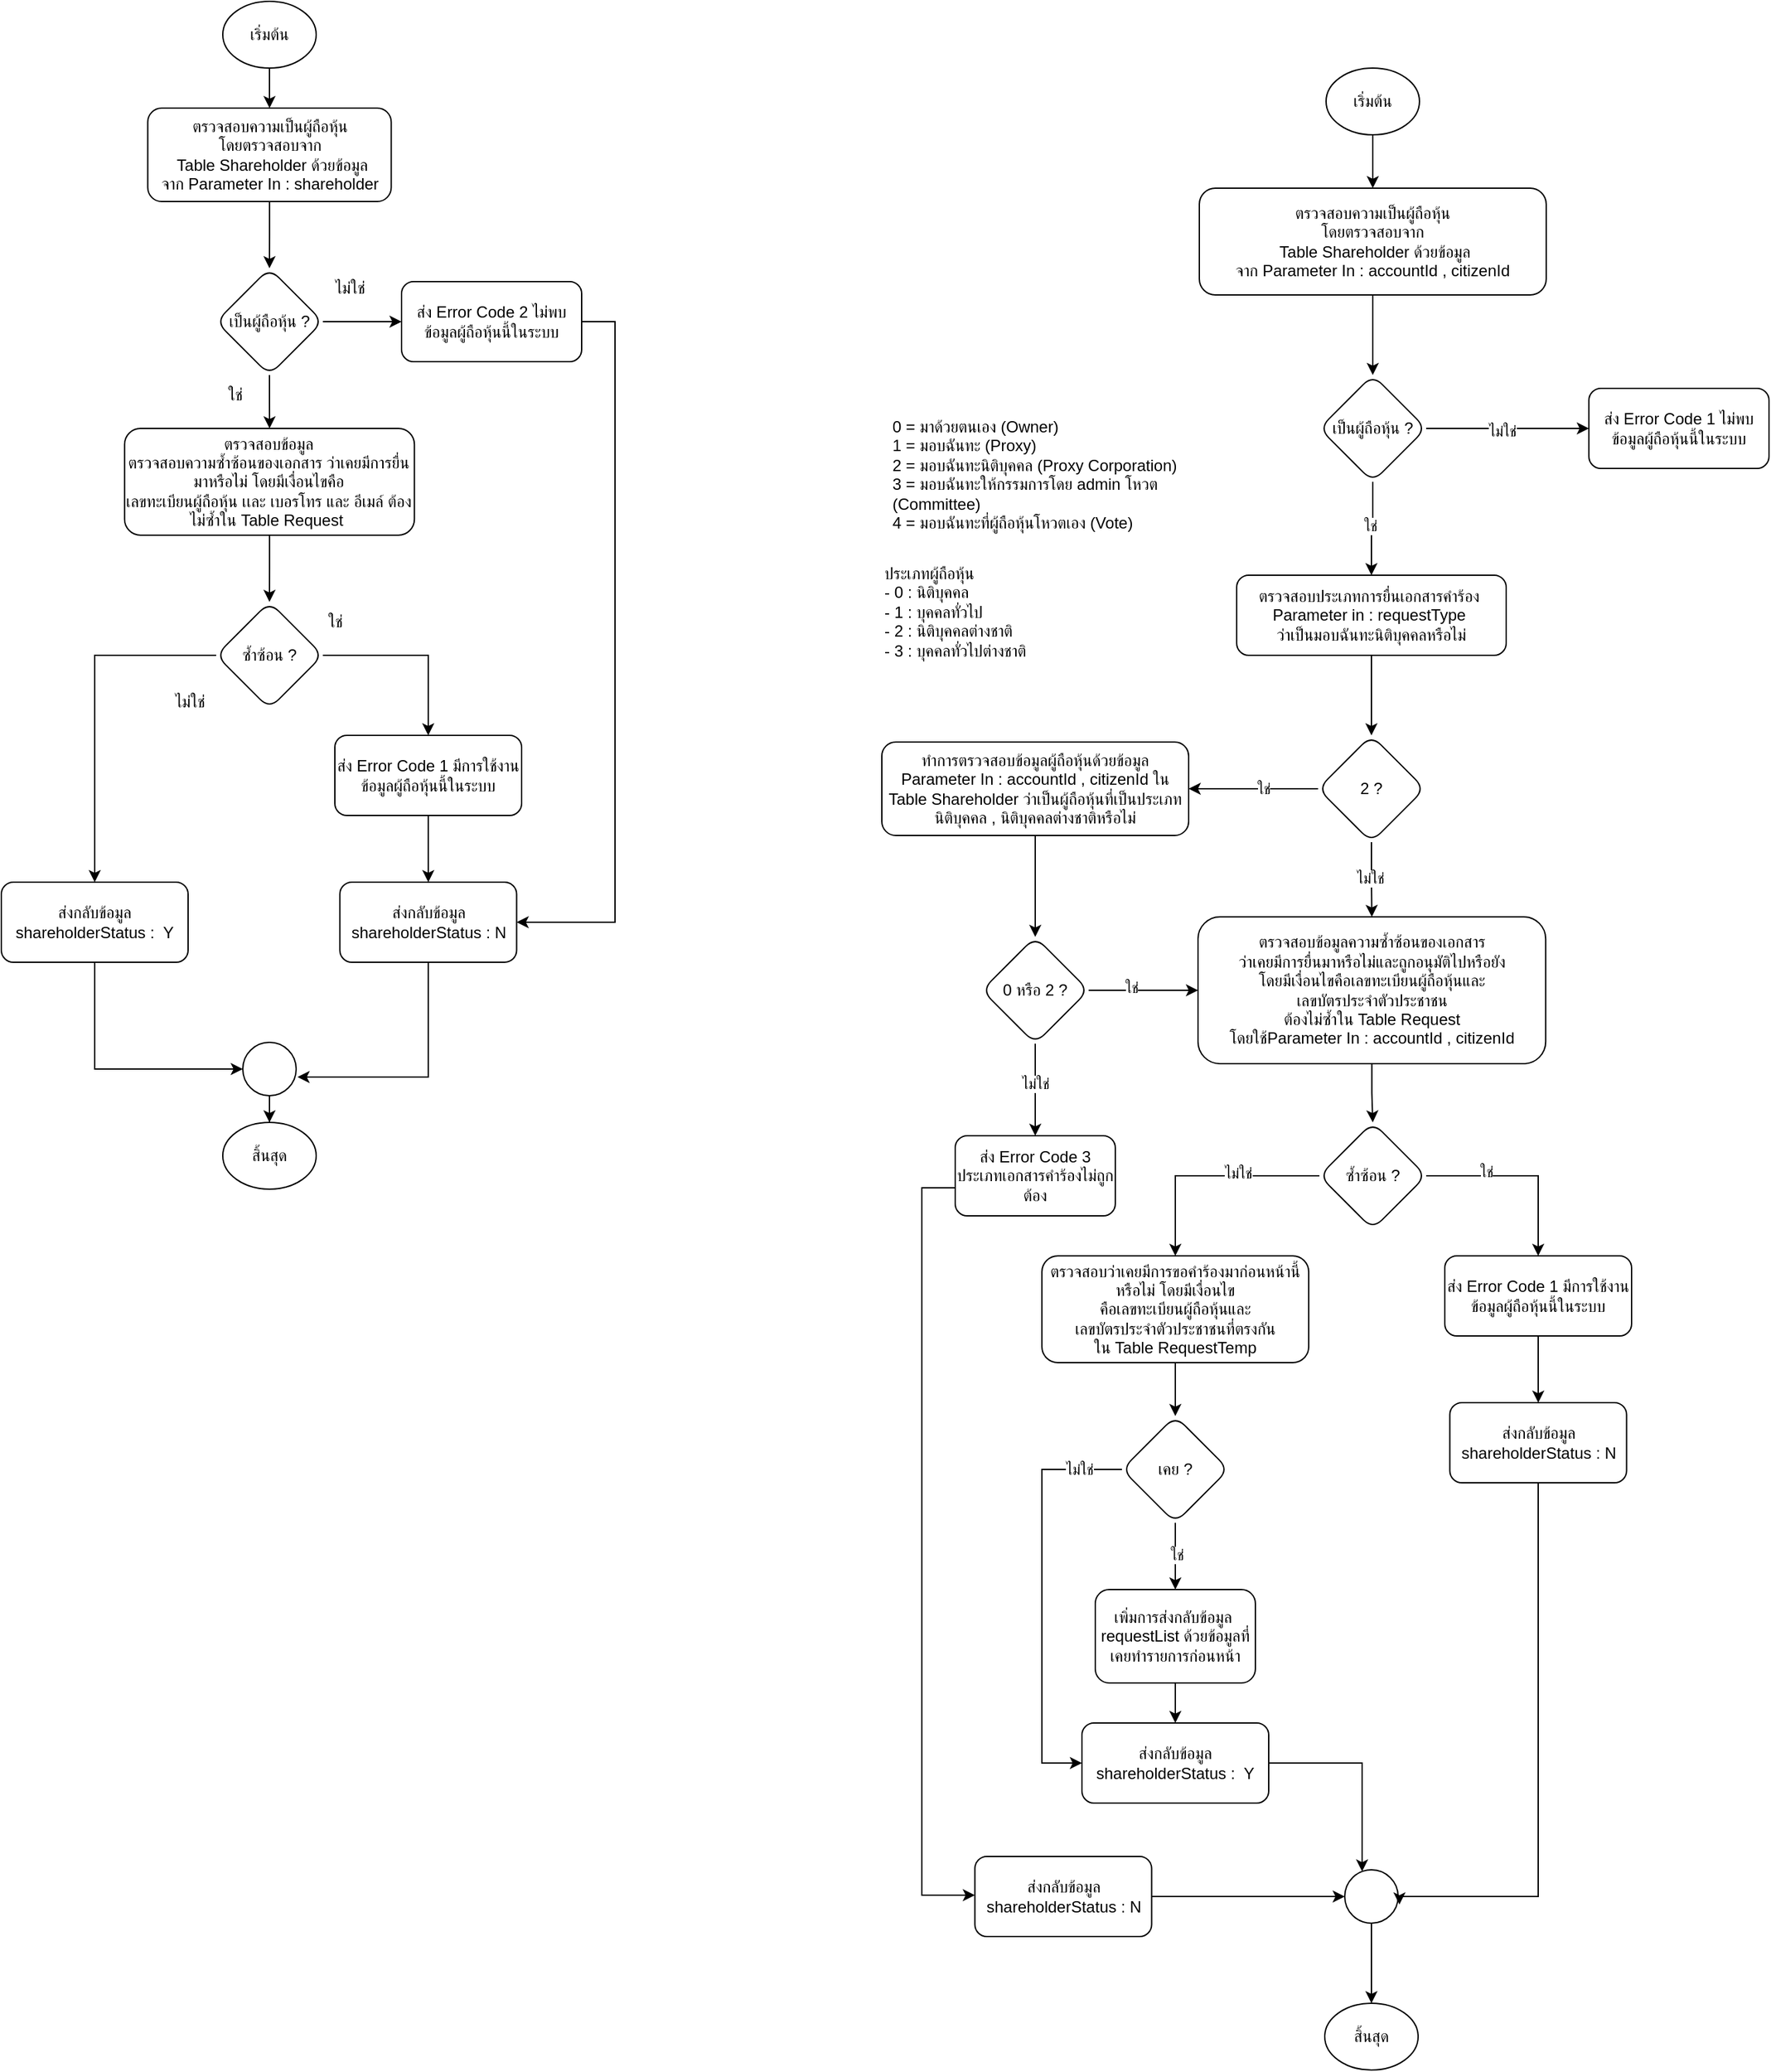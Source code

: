 <mxfile version="20.3.7" type="github">
  <diagram id="r1KlR5gyU6nK87SkoTvP" name="หน้า-1">
    <mxGraphModel dx="356" dy="768" grid="1" gridSize="10" guides="1" tooltips="1" connect="1" arrows="1" fold="1" page="1" pageScale="1" pageWidth="827" pageHeight="1169" math="0" shadow="0">
      <root>
        <mxCell id="0" />
        <mxCell id="1" parent="0" />
        <mxCell id="m3CZalvDAAZhXAgWsh8W-37" value="" style="edgeStyle=orthogonalEdgeStyle;rounded=0;orthogonalLoop=1;jettySize=auto;html=1;" parent="1" source="m3CZalvDAAZhXAgWsh8W-38" target="m3CZalvDAAZhXAgWsh8W-49" edge="1">
          <mxGeometry relative="1" as="geometry">
            <mxPoint x="935" y="100" as="targetPoint" />
          </mxGeometry>
        </mxCell>
        <mxCell id="m3CZalvDAAZhXAgWsh8W-38" value="เริ่มต้น" style="ellipse;whiteSpace=wrap;html=1;" parent="1" vertex="1">
          <mxGeometry x="1206" y="20" width="70" height="50" as="geometry" />
        </mxCell>
        <mxCell id="m3CZalvDAAZhXAgWsh8W-49" value="ตรวจสอบความเป็นผู้ถือหุ้น &lt;br&gt;โดยตรวจสอบจาก&lt;br&gt;&amp;nbsp;Table Shareholder ด้วยข้อมูล&lt;br&gt;จาก Parameter In : shareholder" style="whiteSpace=wrap;html=1;rounded=1;" parent="1" vertex="1">
          <mxGeometry x="1149.75" y="100" width="182.5" height="70" as="geometry" />
        </mxCell>
        <mxCell id="m3CZalvDAAZhXAgWsh8W-54" value="เป็นผู้ถือหุ้น ?" style="rhombus;whiteSpace=wrap;html=1;rounded=1;" parent="1" vertex="1">
          <mxGeometry x="1201" y="220" width="80" height="80" as="geometry" />
        </mxCell>
        <mxCell id="m3CZalvDAAZhXAgWsh8W-47" value="" style="edgeStyle=orthogonalEdgeStyle;rounded=0;orthogonalLoop=1;jettySize=auto;html=1;" parent="1" source="m3CZalvDAAZhXAgWsh8W-49" target="m3CZalvDAAZhXAgWsh8W-54" edge="1">
          <mxGeometry relative="1" as="geometry" />
        </mxCell>
        <mxCell id="m3CZalvDAAZhXAgWsh8W-55" value="ไม่ใช่" style="text;html=1;align=center;verticalAlign=middle;resizable=0;points=[];autosize=1;strokeColor=none;fillColor=none;" parent="1" vertex="1">
          <mxGeometry x="1276" y="220" width="50" height="30" as="geometry" />
        </mxCell>
        <mxCell id="m3CZalvDAAZhXAgWsh8W-78" value="ส่ง Error Code 2 ไม่พบข้อมูลผู้ถือหุ้นนี้ในระบบ" style="whiteSpace=wrap;html=1;rounded=1;" parent="1" vertex="1">
          <mxGeometry x="1340" y="230" width="135" height="60" as="geometry" />
        </mxCell>
        <mxCell id="m3CZalvDAAZhXAgWsh8W-79" value="" style="edgeStyle=orthogonalEdgeStyle;rounded=0;orthogonalLoop=1;jettySize=auto;html=1;" parent="1" source="m3CZalvDAAZhXAgWsh8W-54" target="m3CZalvDAAZhXAgWsh8W-78" edge="1">
          <mxGeometry relative="1" as="geometry" />
        </mxCell>
        <mxCell id="m3CZalvDAAZhXAgWsh8W-82" value="ตรวจสอบข้อมูล&lt;br&gt;ตรวจสอบความซ้ำซ้อนของเอกสาร ว่าเคยมีการยื่นมาหรือไม่ โดยมีเงื่อนไขคือ &lt;br&gt;เลขทะเบียนผู้ถือหุ้น เเละ เบอรโทร และ อีเมล์ ต้องไม่ซ้ำใน Table Request&amp;nbsp;" style="whiteSpace=wrap;html=1;rounded=1;" parent="1" vertex="1">
          <mxGeometry x="1132.38" y="340" width="217.25" height="80" as="geometry" />
        </mxCell>
        <mxCell id="m3CZalvDAAZhXAgWsh8W-83" value="" style="edgeStyle=orthogonalEdgeStyle;rounded=0;orthogonalLoop=1;jettySize=auto;html=1;" parent="1" source="m3CZalvDAAZhXAgWsh8W-54" target="m3CZalvDAAZhXAgWsh8W-82" edge="1">
          <mxGeometry relative="1" as="geometry" />
        </mxCell>
        <mxCell id="m3CZalvDAAZhXAgWsh8W-84" value="ใช่" style="text;html=1;align=center;verticalAlign=middle;resizable=0;points=[];autosize=1;strokeColor=none;fillColor=none;" parent="1" vertex="1">
          <mxGeometry x="1195" y="300" width="40" height="30" as="geometry" />
        </mxCell>
        <mxCell id="m3CZalvDAAZhXAgWsh8W-85" value="ซ้ำซ้อน ?" style="rhombus;whiteSpace=wrap;html=1;rounded=1;" parent="1" vertex="1">
          <mxGeometry x="1201" y="470" width="80" height="80" as="geometry" />
        </mxCell>
        <mxCell id="m3CZalvDAAZhXAgWsh8W-86" value="" style="edgeStyle=orthogonalEdgeStyle;rounded=0;orthogonalLoop=1;jettySize=auto;html=1;" parent="1" source="m3CZalvDAAZhXAgWsh8W-82" target="m3CZalvDAAZhXAgWsh8W-85" edge="1">
          <mxGeometry relative="1" as="geometry" />
        </mxCell>
        <mxCell id="bMhZwO3Ds9dMaz-KzJur-4" style="edgeStyle=orthogonalEdgeStyle;rounded=0;orthogonalLoop=1;jettySize=auto;html=1;endArrow=classic;endFill=1;" parent="1" source="m3CZalvDAAZhXAgWsh8W-87" target="m3CZalvDAAZhXAgWsh8W-93" edge="1">
          <mxGeometry relative="1" as="geometry">
            <Array as="points" />
          </mxGeometry>
        </mxCell>
        <mxCell id="m3CZalvDAAZhXAgWsh8W-87" value="ส่ง Error Code 1 มีการใช้งานข้อมูลผู้ถือหุ้นนี้ในระบบ" style="whiteSpace=wrap;html=1;rounded=1;" parent="1" vertex="1">
          <mxGeometry x="1290" y="570" width="140" height="60" as="geometry" />
        </mxCell>
        <mxCell id="m3CZalvDAAZhXAgWsh8W-88" value="" style="edgeStyle=orthogonalEdgeStyle;rounded=0;orthogonalLoop=1;jettySize=auto;html=1;" parent="1" source="m3CZalvDAAZhXAgWsh8W-85" target="m3CZalvDAAZhXAgWsh8W-87" edge="1">
          <mxGeometry relative="1" as="geometry" />
        </mxCell>
        <mxCell id="m3CZalvDAAZhXAgWsh8W-89" value="ส่งกลับข้อมูล&lt;br&gt;shareholderStatus :&amp;nbsp; Y" style="whiteSpace=wrap;html=1;rounded=1;" parent="1" vertex="1">
          <mxGeometry x="1040" y="680" width="140" height="60" as="geometry" />
        </mxCell>
        <mxCell id="m3CZalvDAAZhXAgWsh8W-90" value="" style="edgeStyle=orthogonalEdgeStyle;rounded=0;orthogonalLoop=1;jettySize=auto;html=1;" parent="1" source="m3CZalvDAAZhXAgWsh8W-85" target="m3CZalvDAAZhXAgWsh8W-89" edge="1">
          <mxGeometry relative="1" as="geometry" />
        </mxCell>
        <mxCell id="m3CZalvDAAZhXAgWsh8W-91" value="ไม่ใช่" style="text;html=1;align=center;verticalAlign=middle;resizable=0;points=[];autosize=1;strokeColor=none;fillColor=none;" parent="1" vertex="1">
          <mxGeometry x="1156" y="530" width="50" height="30" as="geometry" />
        </mxCell>
        <mxCell id="m3CZalvDAAZhXAgWsh8W-92" value="ใช่" style="text;html=1;align=center;verticalAlign=middle;resizable=0;points=[];autosize=1;strokeColor=none;fillColor=none;" parent="1" vertex="1">
          <mxGeometry x="1270" y="470" width="40" height="30" as="geometry" />
        </mxCell>
        <mxCell id="bMhZwO3Ds9dMaz-KzJur-5" style="edgeStyle=orthogonalEdgeStyle;rounded=0;orthogonalLoop=1;jettySize=auto;html=1;entryX=1.025;entryY=0.65;entryDx=0;entryDy=0;entryPerimeter=0;endArrow=classic;endFill=1;exitX=0.5;exitY=1;exitDx=0;exitDy=0;" parent="1" source="m3CZalvDAAZhXAgWsh8W-93" target="m3CZalvDAAZhXAgWsh8W-98" edge="1">
          <mxGeometry relative="1" as="geometry">
            <Array as="points">
              <mxPoint x="1360" y="826" />
            </Array>
          </mxGeometry>
        </mxCell>
        <mxCell id="m3CZalvDAAZhXAgWsh8W-93" value="ส่งกลับข้อมูล&lt;br&gt;shareholderStatus : N" style="whiteSpace=wrap;html=1;rounded=1;" parent="1" vertex="1">
          <mxGeometry x="1293.75" y="680" width="132.5" height="60" as="geometry" />
        </mxCell>
        <mxCell id="m3CZalvDAAZhXAgWsh8W-94" value="" style="edgeStyle=orthogonalEdgeStyle;rounded=0;orthogonalLoop=1;jettySize=auto;html=1;" parent="1" source="m3CZalvDAAZhXAgWsh8W-78" target="m3CZalvDAAZhXAgWsh8W-93" edge="1">
          <mxGeometry relative="1" as="geometry">
            <Array as="points">
              <mxPoint x="1500" y="260" />
              <mxPoint x="1500" y="710" />
            </Array>
          </mxGeometry>
        </mxCell>
        <mxCell id="m3CZalvDAAZhXAgWsh8W-98" value="" style="ellipse;whiteSpace=wrap;html=1;rounded=1;" parent="1" vertex="1">
          <mxGeometry x="1221" y="800" width="40" height="40" as="geometry" />
        </mxCell>
        <mxCell id="m3CZalvDAAZhXAgWsh8W-99" value="" style="edgeStyle=orthogonalEdgeStyle;rounded=0;orthogonalLoop=1;jettySize=auto;html=1;endArrow=classic;endFill=1;" parent="1" source="m3CZalvDAAZhXAgWsh8W-89" target="m3CZalvDAAZhXAgWsh8W-98" edge="1">
          <mxGeometry relative="1" as="geometry">
            <Array as="points">
              <mxPoint x="1110" y="820" />
            </Array>
          </mxGeometry>
        </mxCell>
        <mxCell id="m3CZalvDAAZhXAgWsh8W-103" value="สิ้นสุด" style="ellipse;whiteSpace=wrap;html=1;" parent="1" vertex="1">
          <mxGeometry x="1206" y="860" width="70" height="50" as="geometry" />
        </mxCell>
        <mxCell id="m3CZalvDAAZhXAgWsh8W-105" value="" style="edgeStyle=orthogonalEdgeStyle;rounded=0;orthogonalLoop=1;jettySize=auto;html=1;endArrow=classic;endFill=1;" parent="1" source="m3CZalvDAAZhXAgWsh8W-98" target="m3CZalvDAAZhXAgWsh8W-103" edge="1">
          <mxGeometry relative="1" as="geometry" />
        </mxCell>
        <mxCell id="zz5HTruH1Tc7sFbsONm3-3" value="เริ่มต้น" style="ellipse;whiteSpace=wrap;html=1;" vertex="1" parent="1">
          <mxGeometry x="2033" y="70" width="70" height="50" as="geometry" />
        </mxCell>
        <mxCell id="zz5HTruH1Tc7sFbsONm3-14" value="" style="edgeStyle=orthogonalEdgeStyle;rounded=0;orthogonalLoop=1;jettySize=auto;html=1;" edge="1" parent="1" source="zz5HTruH1Tc7sFbsONm3-4" target="zz5HTruH1Tc7sFbsONm3-5">
          <mxGeometry relative="1" as="geometry" />
        </mxCell>
        <mxCell id="zz5HTruH1Tc7sFbsONm3-4" value="ตรวจสอบความเป็นผู้ถือหุ้น &lt;br&gt;โดยตรวจสอบจาก&lt;br&gt;&amp;nbsp;Table Shareholder ด้วยข้อมูล&lt;br&gt;จาก Parameter In : accountId , citizenId" style="whiteSpace=wrap;html=1;rounded=1;" vertex="1" parent="1">
          <mxGeometry x="1938" y="160" width="260" height="80" as="geometry" />
        </mxCell>
        <mxCell id="zz5HTruH1Tc7sFbsONm3-2" value="" style="edgeStyle=orthogonalEdgeStyle;rounded=0;orthogonalLoop=1;jettySize=auto;html=1;" edge="1" parent="1" source="zz5HTruH1Tc7sFbsONm3-3" target="zz5HTruH1Tc7sFbsONm3-4">
          <mxGeometry relative="1" as="geometry">
            <mxPoint x="1735.25" y="180" as="targetPoint" />
          </mxGeometry>
        </mxCell>
        <mxCell id="zz5HTruH1Tc7sFbsONm3-17" value="" style="edgeStyle=orthogonalEdgeStyle;rounded=0;orthogonalLoop=1;jettySize=auto;html=1;" edge="1" parent="1" source="zz5HTruH1Tc7sFbsONm3-5" target="zz5HTruH1Tc7sFbsONm3-16">
          <mxGeometry relative="1" as="geometry" />
        </mxCell>
        <mxCell id="zz5HTruH1Tc7sFbsONm3-18" value="ใช่" style="edgeLabel;html=1;align=center;verticalAlign=middle;resizable=0;points=[];" vertex="1" connectable="0" parent="zz5HTruH1Tc7sFbsONm3-17">
          <mxGeometry x="-0.071" y="-2" relative="1" as="geometry">
            <mxPoint as="offset" />
          </mxGeometry>
        </mxCell>
        <mxCell id="zz5HTruH1Tc7sFbsONm3-5" value="เป็นผู้ถือหุ้น ?" style="rhombus;whiteSpace=wrap;html=1;rounded=1;" vertex="1" parent="1">
          <mxGeometry x="2028" y="300" width="80" height="80" as="geometry" />
        </mxCell>
        <mxCell id="zz5HTruH1Tc7sFbsONm3-8" value="ส่ง Error Code 1 ไม่พบข้อมูลผู้ถือหุ้นนี้ในระบบ" style="whiteSpace=wrap;html=1;rounded=1;" vertex="1" parent="1">
          <mxGeometry x="2230" y="310" width="135" height="60" as="geometry" />
        </mxCell>
        <mxCell id="zz5HTruH1Tc7sFbsONm3-9" value="" style="edgeStyle=orthogonalEdgeStyle;rounded=0;orthogonalLoop=1;jettySize=auto;html=1;" edge="1" parent="1" source="zz5HTruH1Tc7sFbsONm3-5" target="zz5HTruH1Tc7sFbsONm3-8">
          <mxGeometry relative="1" as="geometry" />
        </mxCell>
        <mxCell id="zz5HTruH1Tc7sFbsONm3-15" value="ไม่ใช่" style="edgeLabel;html=1;align=center;verticalAlign=middle;resizable=0;points=[];" vertex="1" connectable="0" parent="zz5HTruH1Tc7sFbsONm3-9">
          <mxGeometry x="-0.075" y="-2" relative="1" as="geometry">
            <mxPoint as="offset" />
          </mxGeometry>
        </mxCell>
        <mxCell id="zz5HTruH1Tc7sFbsONm3-20" value="" style="edgeStyle=orthogonalEdgeStyle;rounded=0;orthogonalLoop=1;jettySize=auto;html=1;" edge="1" parent="1" source="zz5HTruH1Tc7sFbsONm3-16" target="zz5HTruH1Tc7sFbsONm3-19">
          <mxGeometry relative="1" as="geometry" />
        </mxCell>
        <mxCell id="zz5HTruH1Tc7sFbsONm3-16" value="ตรวจสอบประเภทการยื่นเอกสารคำร้อง&amp;nbsp;&lt;br&gt;Parameter in : requestType&amp;nbsp;&lt;br&gt;ว่าเป็นมอบฉันทะนิติบุคคลหรือไม่" style="whiteSpace=wrap;html=1;rounded=1;" vertex="1" parent="1">
          <mxGeometry x="1966" y="450" width="202" height="60" as="geometry" />
        </mxCell>
        <mxCell id="zz5HTruH1Tc7sFbsONm3-23" value="" style="edgeStyle=orthogonalEdgeStyle;rounded=0;orthogonalLoop=1;jettySize=auto;html=1;" edge="1" parent="1" source="zz5HTruH1Tc7sFbsONm3-19" target="zz5HTruH1Tc7sFbsONm3-39">
          <mxGeometry relative="1" as="geometry">
            <mxPoint x="2068.053" y="720" as="targetPoint" />
          </mxGeometry>
        </mxCell>
        <mxCell id="zz5HTruH1Tc7sFbsONm3-25" value="ไม่ใช่" style="edgeLabel;html=1;align=center;verticalAlign=middle;resizable=0;points=[];" vertex="1" connectable="0" parent="zz5HTruH1Tc7sFbsONm3-23">
          <mxGeometry x="-0.034" y="1" relative="1" as="geometry">
            <mxPoint x="-2" as="offset" />
          </mxGeometry>
        </mxCell>
        <mxCell id="zz5HTruH1Tc7sFbsONm3-27" value="" style="edgeStyle=orthogonalEdgeStyle;rounded=0;orthogonalLoop=1;jettySize=auto;html=1;" edge="1" parent="1" source="zz5HTruH1Tc7sFbsONm3-19" target="zz5HTruH1Tc7sFbsONm3-26">
          <mxGeometry relative="1" as="geometry" />
        </mxCell>
        <mxCell id="zz5HTruH1Tc7sFbsONm3-28" value="ใช่" style="edgeLabel;html=1;align=center;verticalAlign=middle;resizable=0;points=[];" vertex="1" connectable="0" parent="zz5HTruH1Tc7sFbsONm3-27">
          <mxGeometry x="-0.156" y="3" relative="1" as="geometry">
            <mxPoint y="-3" as="offset" />
          </mxGeometry>
        </mxCell>
        <mxCell id="zz5HTruH1Tc7sFbsONm3-19" value="2 ?" style="rhombus;whiteSpace=wrap;html=1;rounded=1;" vertex="1" parent="1">
          <mxGeometry x="2027" y="570" width="80" height="80" as="geometry" />
        </mxCell>
        <mxCell id="zz5HTruH1Tc7sFbsONm3-21" value="0 = มาด้วยตนเอง (Owner)&#xa;1 = มอบฉันทะ (Proxy)&#xa;2 = มอบฉันทะนิติบุคคล (Proxy Corporation)&#xa;3 = มอบฉันทะให้กรรมการโดย admin โหวต (Committee)&#xa;4 = มอบฉันทะที่ผู้ถือหุ้นโหวตเอง (Vote)" style="text;whiteSpace=wrap;html=1;" vertex="1" parent="1">
          <mxGeometry x="1706" y="325" width="260" height="110" as="geometry" />
        </mxCell>
        <mxCell id="zz5HTruH1Tc7sFbsONm3-32" value="" style="edgeStyle=orthogonalEdgeStyle;rounded=0;orthogonalLoop=1;jettySize=auto;html=1;" edge="1" parent="1" source="zz5HTruH1Tc7sFbsONm3-26" target="zz5HTruH1Tc7sFbsONm3-31">
          <mxGeometry relative="1" as="geometry" />
        </mxCell>
        <mxCell id="zz5HTruH1Tc7sFbsONm3-26" value="ทำการตรวจสอบข้อมูลผู้ถือหุ้นด้วยข้อมูล Parameter In : accountId , citizenId ใน Table Shareholder ว่าเป็นผู้ถือหุ้นที่เป็นประเภทนิติบุคคล , นิติบุคคลต่างชาติหรือไม่" style="whiteSpace=wrap;html=1;rounded=1;" vertex="1" parent="1">
          <mxGeometry x="1700" y="575" width="230" height="70" as="geometry" />
        </mxCell>
        <mxCell id="zz5HTruH1Tc7sFbsONm3-29" value="ประเภทผู้ถือหุ้น&lt;br&gt;- 0 : นิติบุคคล&lt;br&gt;- 1 : บุคคลทั่วไป&lt;br&gt;- 2 : นิติบุคคลต่างชาติ&lt;br&gt;- 3 : บุคคลทั่วไปต่างชาติ" style="text;whiteSpace=wrap;html=1;" vertex="1" parent="1">
          <mxGeometry x="1700" y="435" width="160" height="100" as="geometry" />
        </mxCell>
        <mxCell id="zz5HTruH1Tc7sFbsONm3-37" value="" style="edgeStyle=orthogonalEdgeStyle;rounded=0;orthogonalLoop=1;jettySize=auto;html=1;" edge="1" parent="1" source="zz5HTruH1Tc7sFbsONm3-31" target="zz5HTruH1Tc7sFbsONm3-36">
          <mxGeometry relative="1" as="geometry" />
        </mxCell>
        <mxCell id="zz5HTruH1Tc7sFbsONm3-38" value="ไม่ใช่" style="edgeLabel;html=1;align=center;verticalAlign=middle;resizable=0;points=[];" vertex="1" connectable="0" parent="zz5HTruH1Tc7sFbsONm3-37">
          <mxGeometry x="-0.134" relative="1" as="geometry">
            <mxPoint as="offset" />
          </mxGeometry>
        </mxCell>
        <mxCell id="zz5HTruH1Tc7sFbsONm3-56" value="" style="edgeStyle=orthogonalEdgeStyle;rounded=0;orthogonalLoop=1;jettySize=auto;html=1;" edge="1" parent="1" source="zz5HTruH1Tc7sFbsONm3-31" target="zz5HTruH1Tc7sFbsONm3-39">
          <mxGeometry relative="1" as="geometry" />
        </mxCell>
        <mxCell id="zz5HTruH1Tc7sFbsONm3-57" value="ใช่" style="edgeLabel;html=1;align=center;verticalAlign=middle;resizable=0;points=[];" vertex="1" connectable="0" parent="zz5HTruH1Tc7sFbsONm3-56">
          <mxGeometry x="-0.224" y="2" relative="1" as="geometry">
            <mxPoint as="offset" />
          </mxGeometry>
        </mxCell>
        <mxCell id="zz5HTruH1Tc7sFbsONm3-31" value="0 หรือ 2 ?" style="rhombus;whiteSpace=wrap;html=1;rounded=1;" vertex="1" parent="1">
          <mxGeometry x="1775" y="721" width="80" height="80" as="geometry" />
        </mxCell>
        <mxCell id="zz5HTruH1Tc7sFbsONm3-72" style="edgeStyle=orthogonalEdgeStyle;rounded=0;orthogonalLoop=1;jettySize=auto;html=1;" edge="1" parent="1" target="zz5HTruH1Tc7sFbsONm3-71">
          <mxGeometry relative="1" as="geometry">
            <mxPoint x="1755" y="909" as="sourcePoint" />
            <mxPoint x="1769.75" y="1449" as="targetPoint" />
            <Array as="points">
              <mxPoint x="1730" y="909" />
              <mxPoint x="1730" y="1439" />
            </Array>
          </mxGeometry>
        </mxCell>
        <mxCell id="zz5HTruH1Tc7sFbsONm3-36" value="ส่ง Error Code 3 ประเภทเอกสารคำร้องไม่ถูกต้อง" style="whiteSpace=wrap;html=1;rounded=1;" vertex="1" parent="1">
          <mxGeometry x="1755" y="870" width="120" height="60" as="geometry" />
        </mxCell>
        <mxCell id="zz5HTruH1Tc7sFbsONm3-39" value="ตรวจสอบข้อมูลความซ้ำซ้อนของเอกสาร &lt;br&gt;ว่าเคยมีการยื่นมาหรือไม่และถูกอนุมัติไปหรือยัง &lt;br&gt;โดยมีเงื่อนไขคือเลขทะเบียนผู้ถือหุ้นและ &lt;br&gt;เลขบัตรประจำตัวประชาชน &lt;br&gt;ต้องไม่ซ้ำใน Table Request &lt;br&gt;โดยใช้Parameter In : accountId , citizenId" style="whiteSpace=wrap;html=1;rounded=1;" vertex="1" parent="1">
          <mxGeometry x="1937" y="706" width="260.62" height="110" as="geometry" />
        </mxCell>
        <mxCell id="zz5HTruH1Tc7sFbsONm3-60" value="" style="edgeStyle=orthogonalEdgeStyle;rounded=0;orthogonalLoop=1;jettySize=auto;html=1;" edge="1" parent="1" source="zz5HTruH1Tc7sFbsONm3-40" target="zz5HTruH1Tc7sFbsONm3-59">
          <mxGeometry relative="1" as="geometry" />
        </mxCell>
        <mxCell id="zz5HTruH1Tc7sFbsONm3-61" value="ไม่ใช่" style="edgeLabel;html=1;align=center;verticalAlign=middle;resizable=0;points=[];" vertex="1" connectable="0" parent="zz5HTruH1Tc7sFbsONm3-60">
          <mxGeometry x="-0.269" y="-2" relative="1" as="geometry">
            <mxPoint as="offset" />
          </mxGeometry>
        </mxCell>
        <mxCell id="zz5HTruH1Tc7sFbsONm3-40" value="ซ้ำซ้อน ?" style="rhombus;whiteSpace=wrap;html=1;rounded=1;" vertex="1" parent="1">
          <mxGeometry x="2028" y="860" width="80" height="80" as="geometry" />
        </mxCell>
        <mxCell id="zz5HTruH1Tc7sFbsONm3-41" value="" style="edgeStyle=orthogonalEdgeStyle;rounded=0;orthogonalLoop=1;jettySize=auto;html=1;" edge="1" parent="1" source="zz5HTruH1Tc7sFbsONm3-39" target="zz5HTruH1Tc7sFbsONm3-40">
          <mxGeometry relative="1" as="geometry" />
        </mxCell>
        <mxCell id="zz5HTruH1Tc7sFbsONm3-43" value="ส่ง Error Code 1 มีการใช้งานข้อมูลผู้ถือหุ้นนี้ในระบบ" style="whiteSpace=wrap;html=1;rounded=1;" vertex="1" parent="1">
          <mxGeometry x="2122" y="960" width="140" height="60" as="geometry" />
        </mxCell>
        <mxCell id="zz5HTruH1Tc7sFbsONm3-44" value="" style="edgeStyle=orthogonalEdgeStyle;rounded=0;orthogonalLoop=1;jettySize=auto;html=1;" edge="1" parent="1" source="zz5HTruH1Tc7sFbsONm3-40" target="zz5HTruH1Tc7sFbsONm3-43">
          <mxGeometry relative="1" as="geometry" />
        </mxCell>
        <mxCell id="zz5HTruH1Tc7sFbsONm3-58" value="ใช่" style="edgeLabel;html=1;align=center;verticalAlign=middle;resizable=0;points=[];" vertex="1" connectable="0" parent="zz5HTruH1Tc7sFbsONm3-44">
          <mxGeometry x="-0.379" y="3" relative="1" as="geometry">
            <mxPoint as="offset" />
          </mxGeometry>
        </mxCell>
        <mxCell id="zz5HTruH1Tc7sFbsONm3-45" value="ส่งกลับข้อมูล&lt;br&gt;shareholderStatus :&amp;nbsp; Y" style="whiteSpace=wrap;html=1;rounded=1;" vertex="1" parent="1">
          <mxGeometry x="1850" y="1310" width="140" height="60" as="geometry" />
        </mxCell>
        <mxCell id="zz5HTruH1Tc7sFbsONm3-50" value="ส่งกลับข้อมูล&lt;br&gt;shareholderStatus : N" style="whiteSpace=wrap;html=1;rounded=1;" vertex="1" parent="1">
          <mxGeometry x="2125.75" y="1070" width="132.5" height="60" as="geometry" />
        </mxCell>
        <mxCell id="zz5HTruH1Tc7sFbsONm3-42" style="edgeStyle=orthogonalEdgeStyle;rounded=0;orthogonalLoop=1;jettySize=auto;html=1;endArrow=classic;endFill=1;" edge="1" parent="1" source="zz5HTruH1Tc7sFbsONm3-43" target="zz5HTruH1Tc7sFbsONm3-50">
          <mxGeometry relative="1" as="geometry">
            <Array as="points" />
          </mxGeometry>
        </mxCell>
        <mxCell id="zz5HTruH1Tc7sFbsONm3-51" value="" style="ellipse;whiteSpace=wrap;html=1;rounded=1;" vertex="1" parent="1">
          <mxGeometry x="2047" y="1420" width="40" height="40" as="geometry" />
        </mxCell>
        <mxCell id="zz5HTruH1Tc7sFbsONm3-49" style="edgeStyle=orthogonalEdgeStyle;rounded=0;orthogonalLoop=1;jettySize=auto;html=1;entryX=1.025;entryY=0.65;entryDx=0;entryDy=0;entryPerimeter=0;endArrow=classic;endFill=1;exitX=0.5;exitY=1;exitDx=0;exitDy=0;" edge="1" parent="1" source="zz5HTruH1Tc7sFbsONm3-50" target="zz5HTruH1Tc7sFbsONm3-51">
          <mxGeometry relative="1" as="geometry">
            <Array as="points">
              <mxPoint x="2192" y="1440" />
              <mxPoint x="2088" y="1440" />
            </Array>
          </mxGeometry>
        </mxCell>
        <mxCell id="zz5HTruH1Tc7sFbsONm3-52" value="" style="edgeStyle=orthogonalEdgeStyle;rounded=0;orthogonalLoop=1;jettySize=auto;html=1;endArrow=classic;endFill=1;exitX=1;exitY=0.5;exitDx=0;exitDy=0;" edge="1" parent="1" source="zz5HTruH1Tc7sFbsONm3-45" target="zz5HTruH1Tc7sFbsONm3-51">
          <mxGeometry relative="1" as="geometry">
            <Array as="points">
              <mxPoint x="2060" y="1340" />
            </Array>
          </mxGeometry>
        </mxCell>
        <mxCell id="zz5HTruH1Tc7sFbsONm3-53" value="สิ้นสุด" style="ellipse;whiteSpace=wrap;html=1;" vertex="1" parent="1">
          <mxGeometry x="2032" y="1520" width="70" height="50" as="geometry" />
        </mxCell>
        <mxCell id="zz5HTruH1Tc7sFbsONm3-54" value="" style="edgeStyle=orthogonalEdgeStyle;rounded=0;orthogonalLoop=1;jettySize=auto;html=1;endArrow=classic;endFill=1;" edge="1" parent="1" source="zz5HTruH1Tc7sFbsONm3-51" target="zz5HTruH1Tc7sFbsONm3-53">
          <mxGeometry relative="1" as="geometry" />
        </mxCell>
        <mxCell id="zz5HTruH1Tc7sFbsONm3-63" value="" style="edgeStyle=orthogonalEdgeStyle;rounded=0;orthogonalLoop=1;jettySize=auto;html=1;" edge="1" parent="1" source="zz5HTruH1Tc7sFbsONm3-59" target="zz5HTruH1Tc7sFbsONm3-62">
          <mxGeometry relative="1" as="geometry" />
        </mxCell>
        <mxCell id="zz5HTruH1Tc7sFbsONm3-59" value="ตรวจสอบว่าเคยมีการขอคำร้องมาก่อนหน้านี้หรือไม่ โดยมีเงื่อนไข&lt;br&gt;คือเลขทะเบียนผู้ถือหุ้นและ&lt;br&gt;เลขบัตรประจำตัวประชาชนที่ตรงกัน&lt;br&gt;ใน Table RequestTemp" style="whiteSpace=wrap;html=1;rounded=1;" vertex="1" parent="1">
          <mxGeometry x="1820" y="960" width="200" height="80" as="geometry" />
        </mxCell>
        <mxCell id="zz5HTruH1Tc7sFbsONm3-65" value="" style="edgeStyle=orthogonalEdgeStyle;rounded=0;orthogonalLoop=1;jettySize=auto;html=1;" edge="1" parent="1" source="zz5HTruH1Tc7sFbsONm3-62" target="zz5HTruH1Tc7sFbsONm3-64">
          <mxGeometry relative="1" as="geometry" />
        </mxCell>
        <mxCell id="zz5HTruH1Tc7sFbsONm3-67" value="ใช่" style="edgeLabel;html=1;align=center;verticalAlign=middle;resizable=0;points=[];" vertex="1" connectable="0" parent="zz5HTruH1Tc7sFbsONm3-65">
          <mxGeometry x="-0.048" y="1" relative="1" as="geometry">
            <mxPoint as="offset" />
          </mxGeometry>
        </mxCell>
        <mxCell id="zz5HTruH1Tc7sFbsONm3-68" style="edgeStyle=orthogonalEdgeStyle;rounded=0;orthogonalLoop=1;jettySize=auto;html=1;entryX=0;entryY=0.5;entryDx=0;entryDy=0;" edge="1" parent="1" source="zz5HTruH1Tc7sFbsONm3-62" target="zz5HTruH1Tc7sFbsONm3-45">
          <mxGeometry relative="1" as="geometry">
            <Array as="points">
              <mxPoint x="1820" y="1120" />
              <mxPoint x="1820" y="1340" />
            </Array>
          </mxGeometry>
        </mxCell>
        <mxCell id="zz5HTruH1Tc7sFbsONm3-69" value="ไม่ใช่" style="edgeLabel;html=1;align=center;verticalAlign=middle;resizable=0;points=[];" vertex="1" connectable="0" parent="zz5HTruH1Tc7sFbsONm3-68">
          <mxGeometry x="-0.789" relative="1" as="geometry">
            <mxPoint as="offset" />
          </mxGeometry>
        </mxCell>
        <mxCell id="zz5HTruH1Tc7sFbsONm3-62" value="เคย ?" style="rhombus;whiteSpace=wrap;html=1;rounded=1;" vertex="1" parent="1">
          <mxGeometry x="1880" y="1080" width="80" height="80" as="geometry" />
        </mxCell>
        <mxCell id="zz5HTruH1Tc7sFbsONm3-66" value="" style="edgeStyle=orthogonalEdgeStyle;rounded=0;orthogonalLoop=1;jettySize=auto;html=1;" edge="1" parent="1" source="zz5HTruH1Tc7sFbsONm3-64" target="zz5HTruH1Tc7sFbsONm3-45">
          <mxGeometry relative="1" as="geometry" />
        </mxCell>
        <mxCell id="zz5HTruH1Tc7sFbsONm3-64" value="เพิ่มการส่งกลับข้อมูล&amp;nbsp;&lt;br&gt;requestList ด้วยข้อมูลที่เคยทำรายการก่อนหน้า" style="whiteSpace=wrap;html=1;rounded=1;" vertex="1" parent="1">
          <mxGeometry x="1860" y="1210" width="120" height="70" as="geometry" />
        </mxCell>
        <mxCell id="zz5HTruH1Tc7sFbsONm3-73" style="edgeStyle=orthogonalEdgeStyle;rounded=0;orthogonalLoop=1;jettySize=auto;html=1;entryX=0;entryY=0.5;entryDx=0;entryDy=0;" edge="1" parent="1" source="zz5HTruH1Tc7sFbsONm3-71" target="zz5HTruH1Tc7sFbsONm3-51">
          <mxGeometry relative="1" as="geometry" />
        </mxCell>
        <mxCell id="zz5HTruH1Tc7sFbsONm3-71" value="ส่งกลับข้อมูล&lt;br&gt;shareholderStatus : N" style="whiteSpace=wrap;html=1;rounded=1;" vertex="1" parent="1">
          <mxGeometry x="1769.75" y="1410" width="132.5" height="60" as="geometry" />
        </mxCell>
      </root>
    </mxGraphModel>
  </diagram>
</mxfile>
